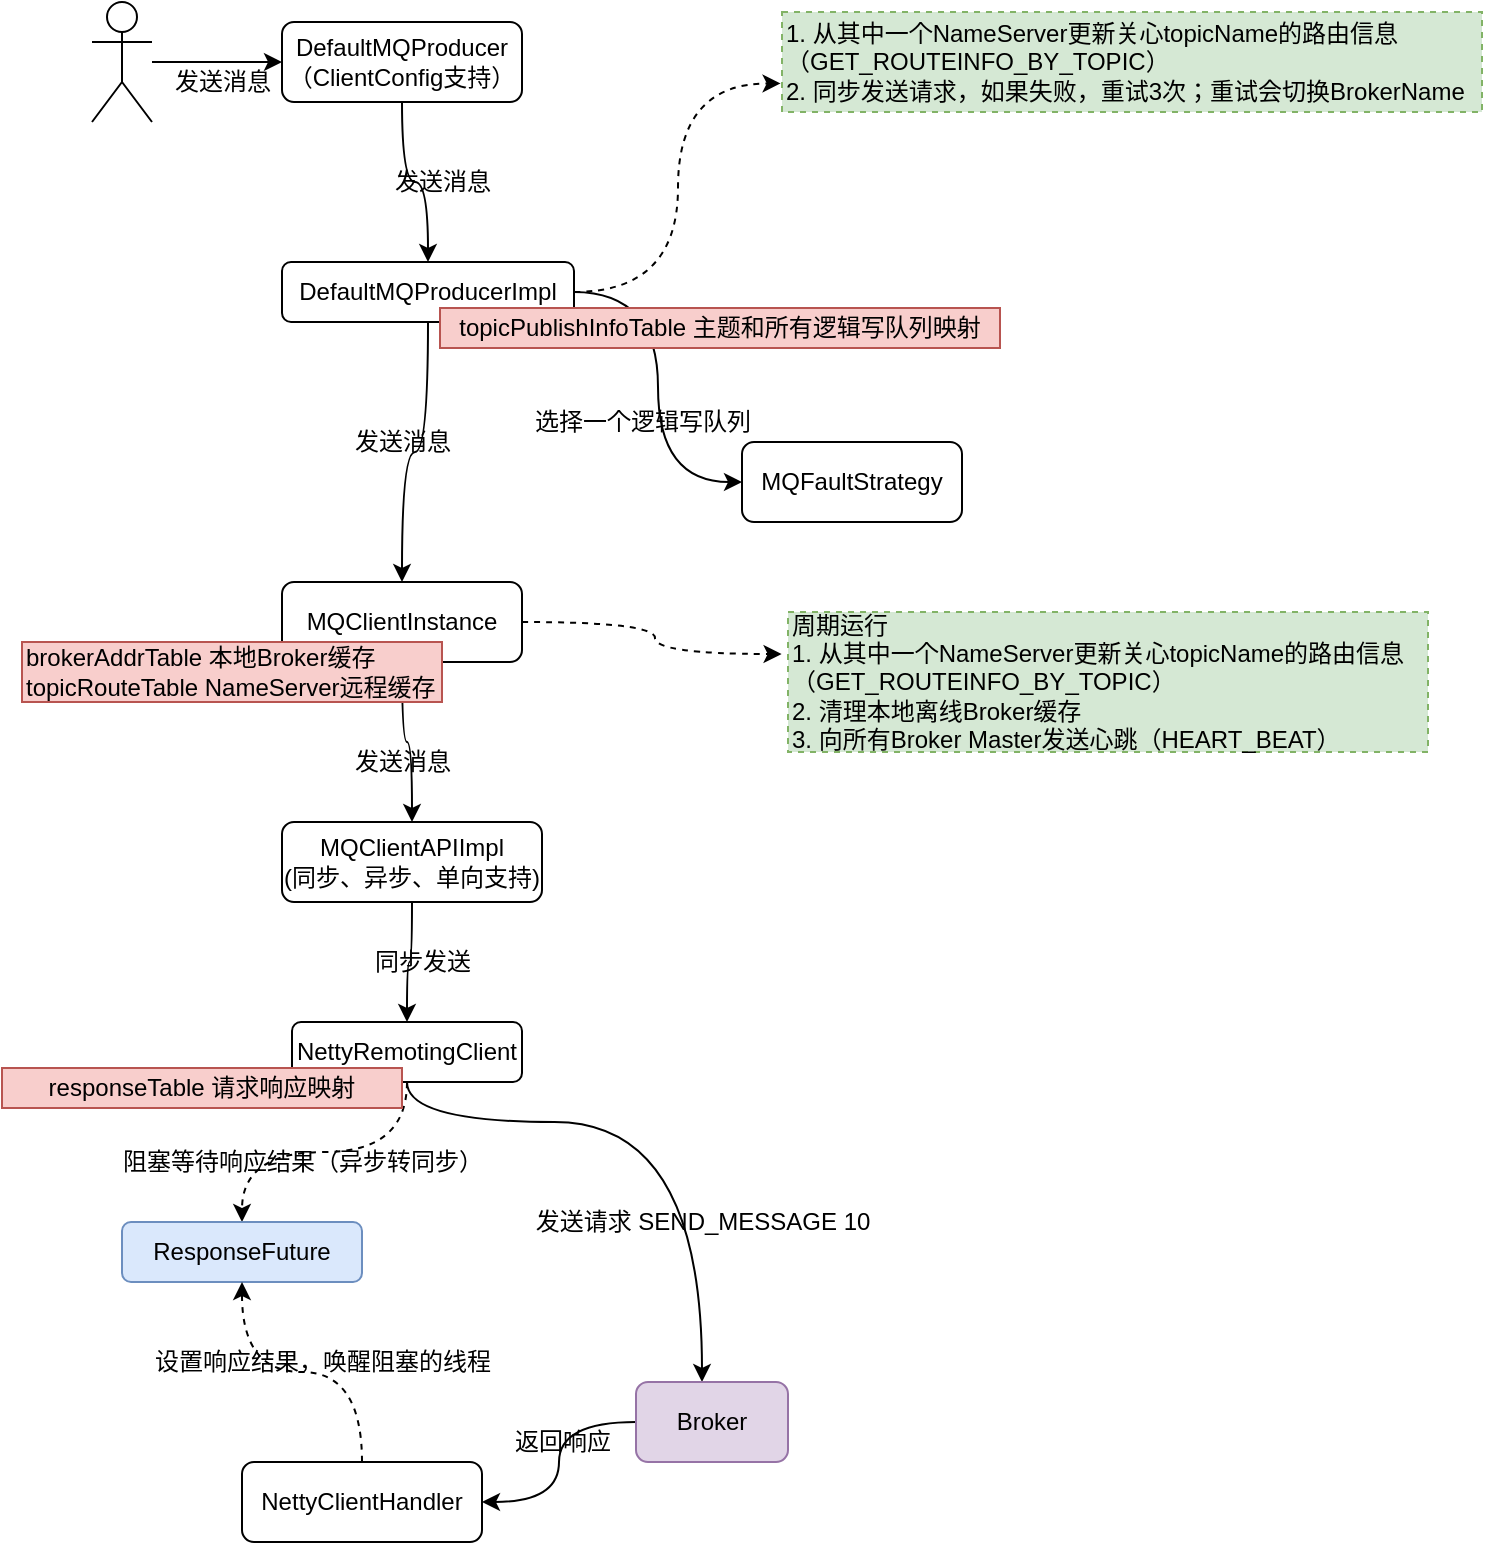 <mxfile version="15.8.7" type="device"><diagram id="wBaZsNFNzQwRYSgQAT39" name="第 1 页"><mxGraphModel dx="943" dy="739" grid="1" gridSize="10" guides="1" tooltips="1" connect="1" arrows="1" fold="1" page="1" pageScale="1" pageWidth="827" pageHeight="1169" math="0" shadow="0"><root><mxCell id="0"/><mxCell id="1" parent="0"/><mxCell id="d2ZQ39YLvJVgdSEO3vd9-25" style="edgeStyle=orthogonalEdgeStyle;curved=1;rounded=0;orthogonalLoop=1;jettySize=auto;html=1;entryX=0.5;entryY=0;entryDx=0;entryDy=0;" parent="1" source="d2ZQ39YLvJVgdSEO3vd9-1" target="d2ZQ39YLvJVgdSEO3vd9-2" edge="1"><mxGeometry relative="1" as="geometry"/></mxCell><mxCell id="d2ZQ39YLvJVgdSEO3vd9-1" value="DefaultMQProducer&lt;br&gt;（ClientConfig支持）" style="rounded=1;whiteSpace=wrap;html=1;" parent="1" vertex="1"><mxGeometry x="180" y="80" width="120" height="40" as="geometry"/></mxCell><mxCell id="d2ZQ39YLvJVgdSEO3vd9-31" style="edgeStyle=orthogonalEdgeStyle;curved=1;rounded=0;orthogonalLoop=1;jettySize=auto;html=1;entryX=-0.002;entryY=0.714;entryDx=0;entryDy=0;entryPerimeter=0;dashed=1;" parent="1" source="d2ZQ39YLvJVgdSEO3vd9-2" target="d2ZQ39YLvJVgdSEO3vd9-30" edge="1"><mxGeometry relative="1" as="geometry"/></mxCell><mxCell id="d2ZQ39YLvJVgdSEO3vd9-33" style="edgeStyle=orthogonalEdgeStyle;curved=1;rounded=0;orthogonalLoop=1;jettySize=auto;html=1;entryX=0;entryY=0.5;entryDx=0;entryDy=0;" parent="1" source="d2ZQ39YLvJVgdSEO3vd9-2" target="d2ZQ39YLvJVgdSEO3vd9-32" edge="1"><mxGeometry relative="1" as="geometry"/></mxCell><mxCell id="d2ZQ39YLvJVgdSEO3vd9-35" style="edgeStyle=orthogonalEdgeStyle;curved=1;rounded=0;orthogonalLoop=1;jettySize=auto;html=1;" parent="1" source="d2ZQ39YLvJVgdSEO3vd9-2" target="d2ZQ39YLvJVgdSEO3vd9-6" edge="1"><mxGeometry relative="1" as="geometry"/></mxCell><mxCell id="d2ZQ39YLvJVgdSEO3vd9-2" value="DefaultMQProducerImpl" style="rounded=1;whiteSpace=wrap;html=1;" parent="1" vertex="1"><mxGeometry x="180" y="200" width="146" height="30" as="geometry"/></mxCell><mxCell id="d2ZQ39YLvJVgdSEO3vd9-19" style="edgeStyle=orthogonalEdgeStyle;curved=1;rounded=0;orthogonalLoop=1;jettySize=auto;html=1;entryX=-0.01;entryY=0.3;entryDx=0;entryDy=0;entryPerimeter=0;dashed=1;" parent="1" source="d2ZQ39YLvJVgdSEO3vd9-6" target="d2ZQ39YLvJVgdSEO3vd9-13" edge="1"><mxGeometry relative="1" as="geometry"/></mxCell><mxCell id="d2ZQ39YLvJVgdSEO3vd9-38" style="edgeStyle=orthogonalEdgeStyle;curved=1;rounded=0;orthogonalLoop=1;jettySize=auto;html=1;" parent="1" source="d2ZQ39YLvJVgdSEO3vd9-6" target="d2ZQ39YLvJVgdSEO3vd9-37" edge="1"><mxGeometry relative="1" as="geometry"/></mxCell><mxCell id="d2ZQ39YLvJVgdSEO3vd9-6" value="MQClientInstance" style="rounded=1;whiteSpace=wrap;html=1;" parent="1" vertex="1"><mxGeometry x="180" y="360" width="120" height="40" as="geometry"/></mxCell><mxCell id="d2ZQ39YLvJVgdSEO3vd9-13" value="周期运行&lt;br&gt;1.&amp;nbsp;从其中一个NameServer更新关心topicName的路由信息&lt;br&gt;（GET_ROUTEINFO_BY_TOPIC）&lt;br&gt;2. 清理本地离线Broker缓存&lt;br&gt;3. 向所有Broker Master发送心跳（&lt;span style=&quot;text-align: center&quot;&gt;HEART_BEAT&lt;/span&gt;）" style="text;html=1;align=left;verticalAlign=middle;resizable=0;points=[];autosize=1;dashed=1;strokeColor=#82b366;fillColor=#d5e8d4;" parent="1" vertex="1"><mxGeometry x="433" y="375" width="320" height="70" as="geometry"/></mxCell><mxCell id="d2ZQ39YLvJVgdSEO3vd9-17" value="brokerAddrTable 本地Broker缓存&lt;br&gt;topicRouteTable NameServer远程缓存" style="whiteSpace=wrap;html=1;fillColor=#f8cecc;strokeColor=#b85450;align=left;" parent="1" vertex="1"><mxGeometry x="50" y="390" width="210" height="30" as="geometry"/></mxCell><mxCell id="d2ZQ39YLvJVgdSEO3vd9-18" value="topicPublishInfoTable 主题和所有逻辑写队列映射" style="whiteSpace=wrap;html=1;fillColor=#f8cecc;strokeColor=#b85450;" parent="1" vertex="1"><mxGeometry x="259" y="223" width="280" height="20" as="geometry"/></mxCell><mxCell id="d2ZQ39YLvJVgdSEO3vd9-23" style="edgeStyle=orthogonalEdgeStyle;curved=1;rounded=0;orthogonalLoop=1;jettySize=auto;html=1;entryX=0;entryY=0.5;entryDx=0;entryDy=0;" parent="1" source="d2ZQ39YLvJVgdSEO3vd9-22" target="d2ZQ39YLvJVgdSEO3vd9-1" edge="1"><mxGeometry relative="1" as="geometry"/></mxCell><mxCell id="d2ZQ39YLvJVgdSEO3vd9-22" value="" style="shape=umlActor;verticalLabelPosition=bottom;verticalAlign=top;html=1;outlineConnect=0;strokeColor=#000000;fillColor=#FFFFFF;" parent="1" vertex="1"><mxGeometry x="85" y="70" width="30" height="60" as="geometry"/></mxCell><mxCell id="d2ZQ39YLvJVgdSEO3vd9-24" value="发送消息" style="text;html=1;align=center;verticalAlign=middle;resizable=0;points=[];autosize=1;strokeColor=none;fillColor=none;" parent="1" vertex="1"><mxGeometry x="120" y="100" width="60" height="20" as="geometry"/></mxCell><mxCell id="d2ZQ39YLvJVgdSEO3vd9-26" value="发送消息" style="text;html=1;align=center;verticalAlign=middle;resizable=0;points=[];autosize=1;strokeColor=none;fillColor=none;" parent="1" vertex="1"><mxGeometry x="230" y="150" width="60" height="20" as="geometry"/></mxCell><mxCell id="d2ZQ39YLvJVgdSEO3vd9-30" value="1. 从其中一个NameServer更新关心topicName的路由信息&lt;br&gt;（GET_ROUTEINFO_BY_TOPIC）&lt;br&gt;2. 同步发送请求，如果失败，重试3次；重试会切换BrokerName" style="text;html=1;align=left;verticalAlign=middle;resizable=0;points=[];autosize=1;strokeColor=#82b366;dashed=1;fillColor=#d5e8d4;" parent="1" vertex="1"><mxGeometry x="430" y="75" width="350" height="50" as="geometry"/></mxCell><mxCell id="d2ZQ39YLvJVgdSEO3vd9-32" value="MQFaultStrategy" style="rounded=1;whiteSpace=wrap;html=1;strokeColor=default;fillColor=#FFFFFF;" parent="1" vertex="1"><mxGeometry x="410" y="290" width="110" height="40" as="geometry"/></mxCell><mxCell id="d2ZQ39YLvJVgdSEO3vd9-34" value="选择一个逻辑写队列" style="text;html=1;align=center;verticalAlign=middle;resizable=0;points=[];autosize=1;strokeColor=none;fillColor=none;" parent="1" vertex="1"><mxGeometry x="300" y="270" width="120" height="20" as="geometry"/></mxCell><mxCell id="d2ZQ39YLvJVgdSEO3vd9-36" value="发送消息" style="text;html=1;align=center;verticalAlign=middle;resizable=0;points=[];autosize=1;strokeColor=none;fillColor=none;" parent="1" vertex="1"><mxGeometry x="210" y="280" width="60" height="20" as="geometry"/></mxCell><mxCell id="eE8ls2eU5b8ISA8YReGq-2" style="edgeStyle=orthogonalEdgeStyle;rounded=0;orthogonalLoop=1;jettySize=auto;html=1;curved=1;" edge="1" parent="1" source="d2ZQ39YLvJVgdSEO3vd9-37" target="eE8ls2eU5b8ISA8YReGq-1"><mxGeometry relative="1" as="geometry"/></mxCell><mxCell id="d2ZQ39YLvJVgdSEO3vd9-37" value="MQClientAPIImpl&lt;br&gt;(同步、异步、单向支持)" style="rounded=1;whiteSpace=wrap;html=1;strokeColor=default;fillColor=#FFFFFF;" parent="1" vertex="1"><mxGeometry x="180" y="480" width="130" height="40" as="geometry"/></mxCell><mxCell id="d2ZQ39YLvJVgdSEO3vd9-39" value="发送消息" style="text;html=1;align=center;verticalAlign=middle;resizable=0;points=[];autosize=1;strokeColor=none;fillColor=none;" parent="1" vertex="1"><mxGeometry x="210" y="440" width="60" height="20" as="geometry"/></mxCell><mxCell id="eE8ls2eU5b8ISA8YReGq-6" style="edgeStyle=orthogonalEdgeStyle;curved=1;rounded=0;orthogonalLoop=1;jettySize=auto;html=1;dashed=1;" edge="1" parent="1" source="eE8ls2eU5b8ISA8YReGq-1" target="eE8ls2eU5b8ISA8YReGq-5"><mxGeometry relative="1" as="geometry"/></mxCell><mxCell id="eE8ls2eU5b8ISA8YReGq-9" style="edgeStyle=orthogonalEdgeStyle;curved=1;rounded=0;orthogonalLoop=1;jettySize=auto;html=1;" edge="1" parent="1" source="eE8ls2eU5b8ISA8YReGq-1" target="eE8ls2eU5b8ISA8YReGq-8"><mxGeometry relative="1" as="geometry"><Array as="points"><mxPoint x="243" y="630"/><mxPoint x="390" y="630"/></Array></mxGeometry></mxCell><mxCell id="eE8ls2eU5b8ISA8YReGq-1" value="NettyRemotingClient" style="rounded=1;whiteSpace=wrap;html=1;" vertex="1" parent="1"><mxGeometry x="185" y="580" width="115" height="30" as="geometry"/></mxCell><mxCell id="eE8ls2eU5b8ISA8YReGq-3" value="同步发送" style="text;html=1;align=center;verticalAlign=middle;resizable=0;points=[];autosize=1;strokeColor=none;fillColor=none;" vertex="1" parent="1"><mxGeometry x="220" y="540" width="60" height="20" as="geometry"/></mxCell><mxCell id="eE8ls2eU5b8ISA8YReGq-4" value="responseTable 请求响应映射" style="whiteSpace=wrap;html=1;fillColor=#f8cecc;strokeColor=#b85450;" vertex="1" parent="1"><mxGeometry x="40" y="603" width="200" height="20" as="geometry"/></mxCell><mxCell id="eE8ls2eU5b8ISA8YReGq-5" value="ResponseFuture" style="rounded=1;whiteSpace=wrap;html=1;fillColor=#dae8fc;strokeColor=#6c8ebf;" vertex="1" parent="1"><mxGeometry x="100" y="680" width="120" height="30" as="geometry"/></mxCell><mxCell id="eE8ls2eU5b8ISA8YReGq-7" value="阻塞等待响应结果（异步转同步）" style="text;html=1;align=center;verticalAlign=middle;resizable=0;points=[];autosize=1;strokeColor=none;fillColor=none;" vertex="1" parent="1"><mxGeometry x="90" y="640" width="200" height="20" as="geometry"/></mxCell><mxCell id="eE8ls2eU5b8ISA8YReGq-12" style="edgeStyle=orthogonalEdgeStyle;curved=1;rounded=0;orthogonalLoop=1;jettySize=auto;html=1;entryX=1;entryY=0.5;entryDx=0;entryDy=0;" edge="1" parent="1" source="eE8ls2eU5b8ISA8YReGq-8" target="eE8ls2eU5b8ISA8YReGq-11"><mxGeometry relative="1" as="geometry"/></mxCell><mxCell id="eE8ls2eU5b8ISA8YReGq-8" value="Broker" style="rounded=1;whiteSpace=wrap;html=1;fillColor=#e1d5e7;strokeColor=#9673a6;" vertex="1" parent="1"><mxGeometry x="357" y="760" width="76" height="40" as="geometry"/></mxCell><mxCell id="eE8ls2eU5b8ISA8YReGq-10" value="发送请求 SEND_MESSAGE 10" style="text;html=1;align=center;verticalAlign=middle;resizable=0;points=[];autosize=1;strokeColor=none;fillColor=none;" vertex="1" parent="1"><mxGeometry x="300" y="670" width="180" height="20" as="geometry"/></mxCell><mxCell id="eE8ls2eU5b8ISA8YReGq-14" style="edgeStyle=orthogonalEdgeStyle;curved=1;rounded=0;orthogonalLoop=1;jettySize=auto;html=1;dashed=1;" edge="1" parent="1" source="eE8ls2eU5b8ISA8YReGq-11" target="eE8ls2eU5b8ISA8YReGq-5"><mxGeometry relative="1" as="geometry"/></mxCell><mxCell id="eE8ls2eU5b8ISA8YReGq-11" value="NettyClientHandler" style="rounded=1;whiteSpace=wrap;html=1;" vertex="1" parent="1"><mxGeometry x="160" y="800" width="120" height="40" as="geometry"/></mxCell><mxCell id="eE8ls2eU5b8ISA8YReGq-13" value="返回响应" style="text;html=1;align=center;verticalAlign=middle;resizable=0;points=[];autosize=1;strokeColor=none;fillColor=none;" vertex="1" parent="1"><mxGeometry x="290" y="780" width="60" height="20" as="geometry"/></mxCell><mxCell id="eE8ls2eU5b8ISA8YReGq-15" value="设置响应结果，唤醒阻塞的线程" style="text;html=1;align=center;verticalAlign=middle;resizable=0;points=[];autosize=1;strokeColor=none;fillColor=none;" vertex="1" parent="1"><mxGeometry x="110" y="740" width="180" height="20" as="geometry"/></mxCell></root></mxGraphModel></diagram></mxfile>